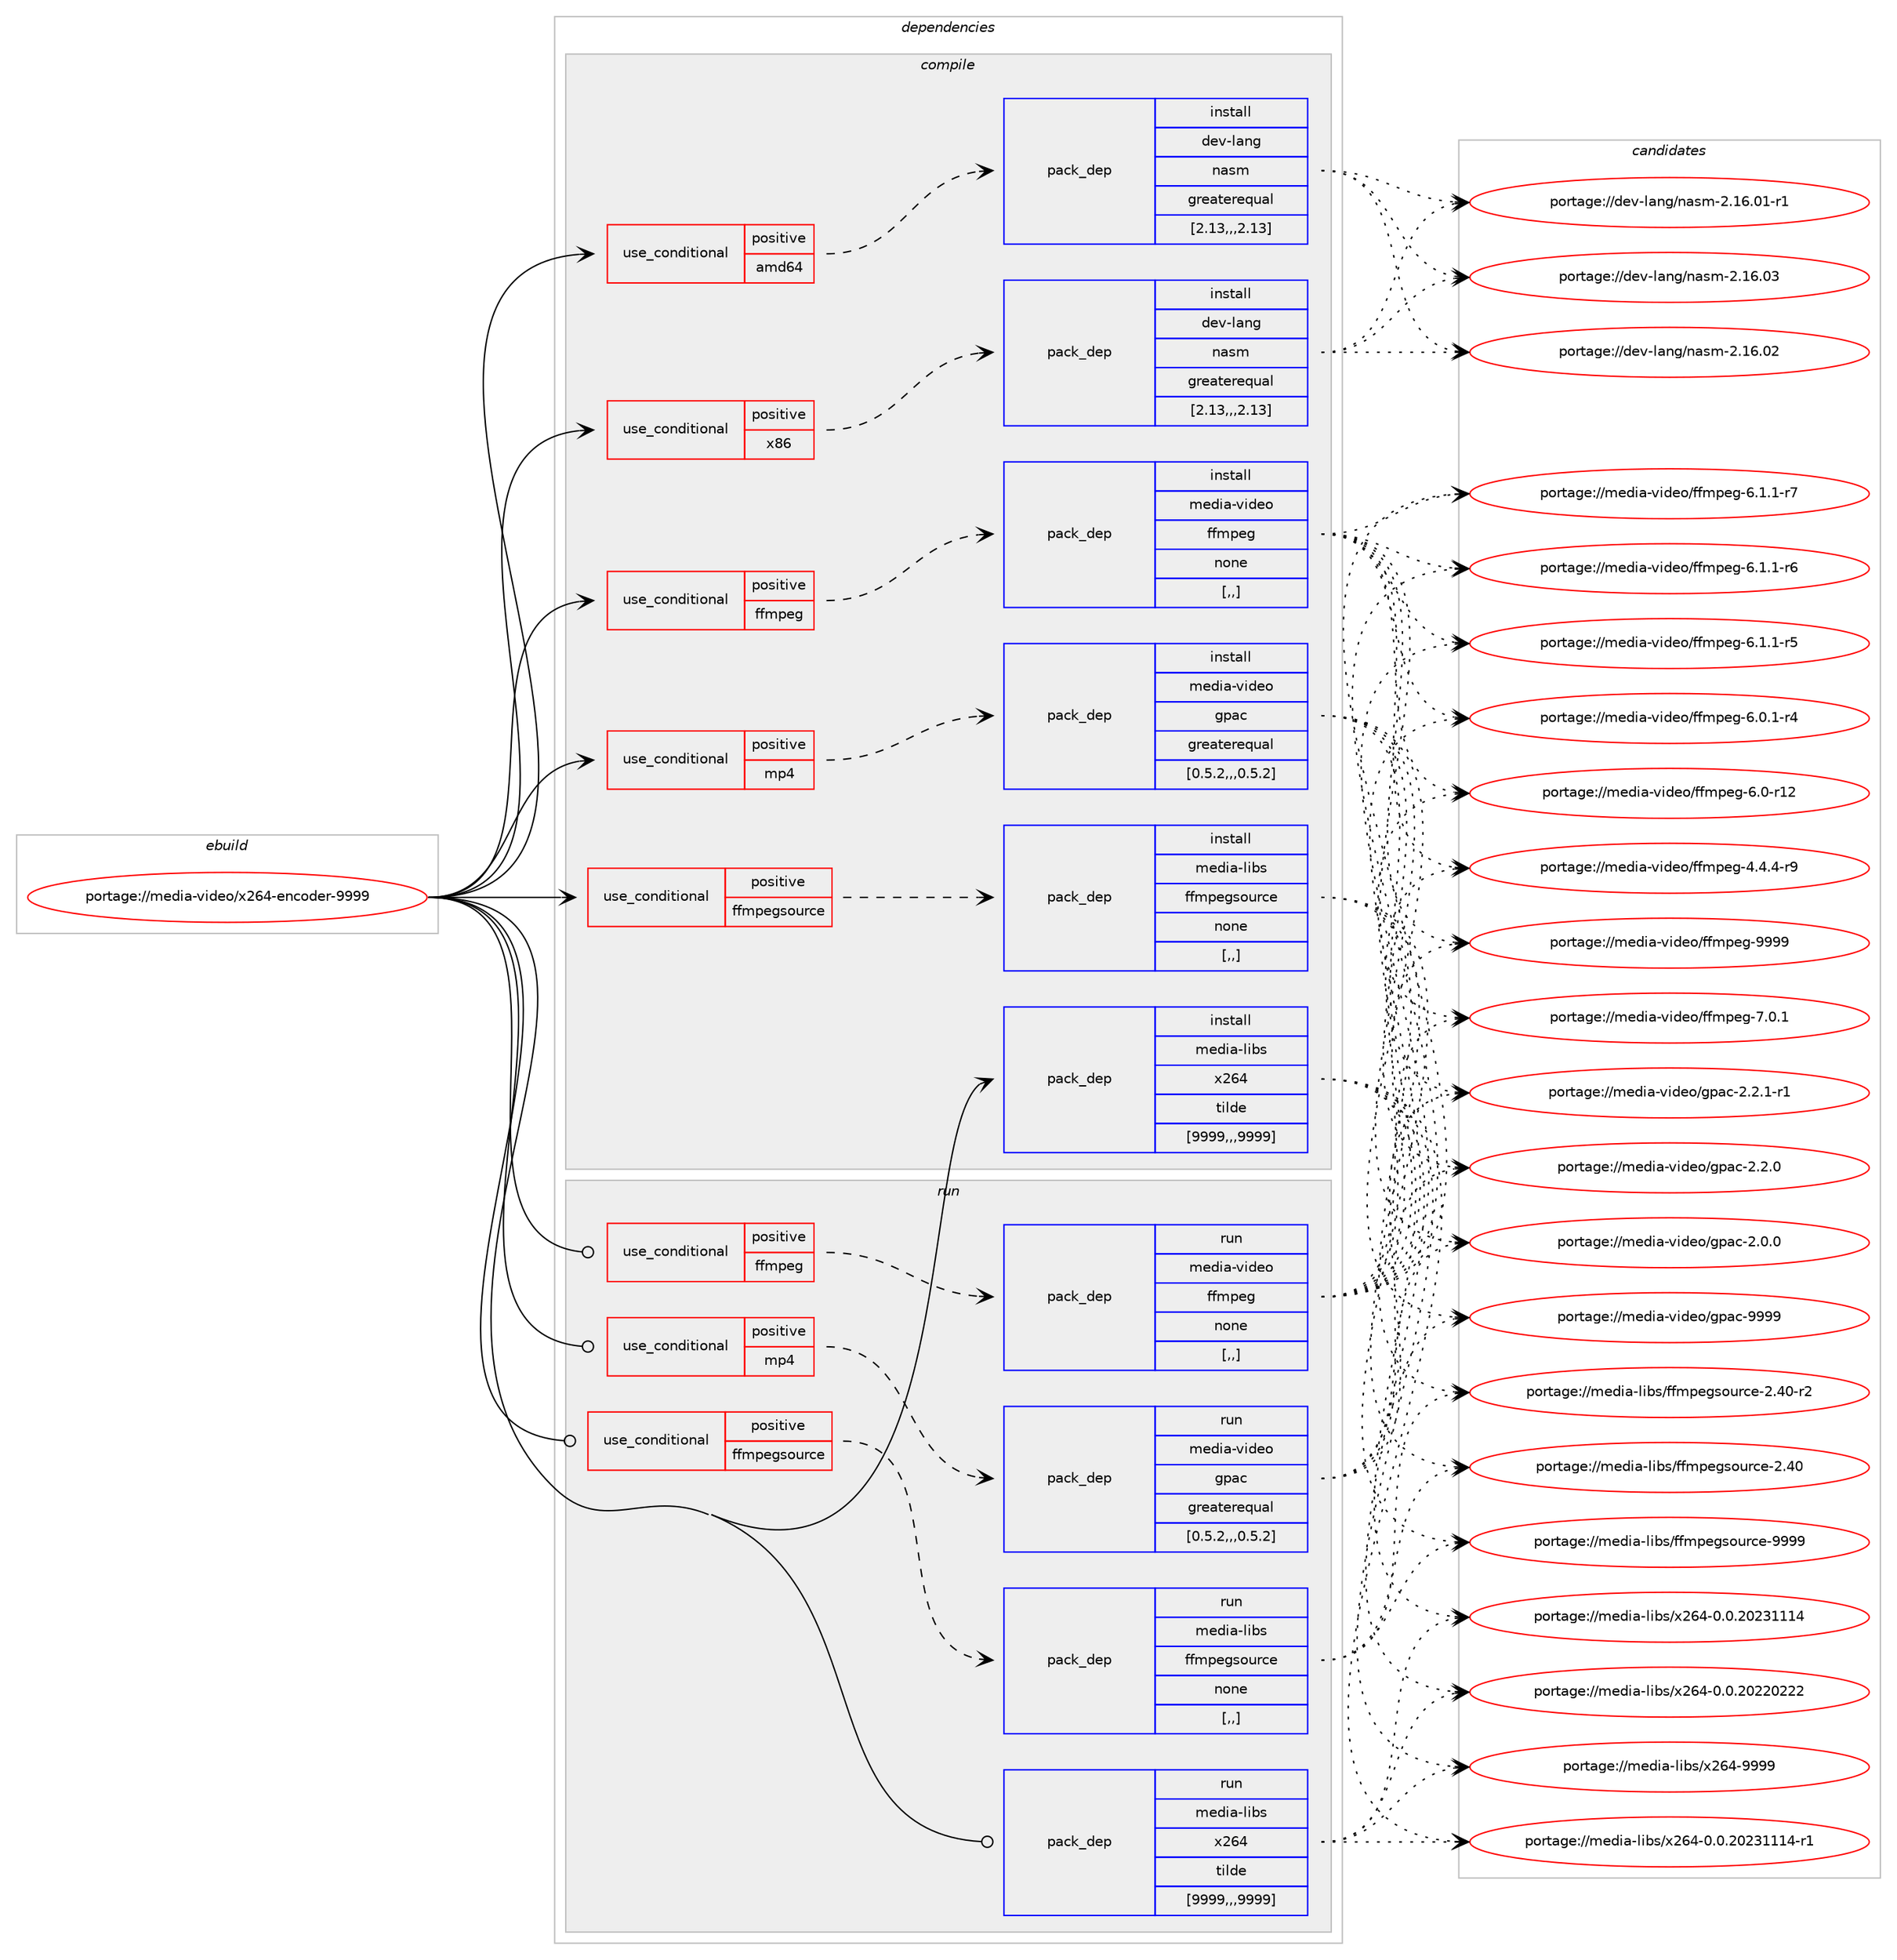 digraph prolog {

# *************
# Graph options
# *************

newrank=true;
concentrate=true;
compound=true;
graph [rankdir=LR,fontname=Helvetica,fontsize=10,ranksep=1.5];#, ranksep=2.5, nodesep=0.2];
edge  [arrowhead=vee];
node  [fontname=Helvetica,fontsize=10];

# **********
# The ebuild
# **********

subgraph cluster_leftcol {
color=gray;
label=<<i>ebuild</i>>;
id [label="portage://media-video/x264-encoder-9999", color=red, width=4, href="../media-video/x264-encoder-9999.svg"];
}

# ****************
# The dependencies
# ****************

subgraph cluster_midcol {
color=gray;
label=<<i>dependencies</i>>;
subgraph cluster_compile {
fillcolor="#eeeeee";
style=filled;
label=<<i>compile</i>>;
subgraph cond86439 {
dependency335431 [label=<<TABLE BORDER="0" CELLBORDER="1" CELLSPACING="0" CELLPADDING="4"><TR><TD ROWSPAN="3" CELLPADDING="10">use_conditional</TD></TR><TR><TD>positive</TD></TR><TR><TD>amd64</TD></TR></TABLE>>, shape=none, color=red];
subgraph pack246431 {
dependency335432 [label=<<TABLE BORDER="0" CELLBORDER="1" CELLSPACING="0" CELLPADDING="4" WIDTH="220"><TR><TD ROWSPAN="6" CELLPADDING="30">pack_dep</TD></TR><TR><TD WIDTH="110">install</TD></TR><TR><TD>dev-lang</TD></TR><TR><TD>nasm</TD></TR><TR><TD>greaterequal</TD></TR><TR><TD>[2.13,,,2.13]</TD></TR></TABLE>>, shape=none, color=blue];
}
dependency335431:e -> dependency335432:w [weight=20,style="dashed",arrowhead="vee"];
}
id:e -> dependency335431:w [weight=20,style="solid",arrowhead="vee"];
subgraph cond86440 {
dependency335433 [label=<<TABLE BORDER="0" CELLBORDER="1" CELLSPACING="0" CELLPADDING="4"><TR><TD ROWSPAN="3" CELLPADDING="10">use_conditional</TD></TR><TR><TD>positive</TD></TR><TR><TD>ffmpeg</TD></TR></TABLE>>, shape=none, color=red];
subgraph pack246432 {
dependency335434 [label=<<TABLE BORDER="0" CELLBORDER="1" CELLSPACING="0" CELLPADDING="4" WIDTH="220"><TR><TD ROWSPAN="6" CELLPADDING="30">pack_dep</TD></TR><TR><TD WIDTH="110">install</TD></TR><TR><TD>media-video</TD></TR><TR><TD>ffmpeg</TD></TR><TR><TD>none</TD></TR><TR><TD>[,,]</TD></TR></TABLE>>, shape=none, color=blue];
}
dependency335433:e -> dependency335434:w [weight=20,style="dashed",arrowhead="vee"];
}
id:e -> dependency335433:w [weight=20,style="solid",arrowhead="vee"];
subgraph cond86441 {
dependency335435 [label=<<TABLE BORDER="0" CELLBORDER="1" CELLSPACING="0" CELLPADDING="4"><TR><TD ROWSPAN="3" CELLPADDING="10">use_conditional</TD></TR><TR><TD>positive</TD></TR><TR><TD>ffmpegsource</TD></TR></TABLE>>, shape=none, color=red];
subgraph pack246433 {
dependency335436 [label=<<TABLE BORDER="0" CELLBORDER="1" CELLSPACING="0" CELLPADDING="4" WIDTH="220"><TR><TD ROWSPAN="6" CELLPADDING="30">pack_dep</TD></TR><TR><TD WIDTH="110">install</TD></TR><TR><TD>media-libs</TD></TR><TR><TD>ffmpegsource</TD></TR><TR><TD>none</TD></TR><TR><TD>[,,]</TD></TR></TABLE>>, shape=none, color=blue];
}
dependency335435:e -> dependency335436:w [weight=20,style="dashed",arrowhead="vee"];
}
id:e -> dependency335435:w [weight=20,style="solid",arrowhead="vee"];
subgraph cond86442 {
dependency335437 [label=<<TABLE BORDER="0" CELLBORDER="1" CELLSPACING="0" CELLPADDING="4"><TR><TD ROWSPAN="3" CELLPADDING="10">use_conditional</TD></TR><TR><TD>positive</TD></TR><TR><TD>mp4</TD></TR></TABLE>>, shape=none, color=red];
subgraph pack246434 {
dependency335438 [label=<<TABLE BORDER="0" CELLBORDER="1" CELLSPACING="0" CELLPADDING="4" WIDTH="220"><TR><TD ROWSPAN="6" CELLPADDING="30">pack_dep</TD></TR><TR><TD WIDTH="110">install</TD></TR><TR><TD>media-video</TD></TR><TR><TD>gpac</TD></TR><TR><TD>greaterequal</TD></TR><TR><TD>[0.5.2,,,0.5.2]</TD></TR></TABLE>>, shape=none, color=blue];
}
dependency335437:e -> dependency335438:w [weight=20,style="dashed",arrowhead="vee"];
}
id:e -> dependency335437:w [weight=20,style="solid",arrowhead="vee"];
subgraph cond86443 {
dependency335439 [label=<<TABLE BORDER="0" CELLBORDER="1" CELLSPACING="0" CELLPADDING="4"><TR><TD ROWSPAN="3" CELLPADDING="10">use_conditional</TD></TR><TR><TD>positive</TD></TR><TR><TD>x86</TD></TR></TABLE>>, shape=none, color=red];
subgraph pack246435 {
dependency335440 [label=<<TABLE BORDER="0" CELLBORDER="1" CELLSPACING="0" CELLPADDING="4" WIDTH="220"><TR><TD ROWSPAN="6" CELLPADDING="30">pack_dep</TD></TR><TR><TD WIDTH="110">install</TD></TR><TR><TD>dev-lang</TD></TR><TR><TD>nasm</TD></TR><TR><TD>greaterequal</TD></TR><TR><TD>[2.13,,,2.13]</TD></TR></TABLE>>, shape=none, color=blue];
}
dependency335439:e -> dependency335440:w [weight=20,style="dashed",arrowhead="vee"];
}
id:e -> dependency335439:w [weight=20,style="solid",arrowhead="vee"];
subgraph pack246436 {
dependency335441 [label=<<TABLE BORDER="0" CELLBORDER="1" CELLSPACING="0" CELLPADDING="4" WIDTH="220"><TR><TD ROWSPAN="6" CELLPADDING="30">pack_dep</TD></TR><TR><TD WIDTH="110">install</TD></TR><TR><TD>media-libs</TD></TR><TR><TD>x264</TD></TR><TR><TD>tilde</TD></TR><TR><TD>[9999,,,9999]</TD></TR></TABLE>>, shape=none, color=blue];
}
id:e -> dependency335441:w [weight=20,style="solid",arrowhead="vee"];
}
subgraph cluster_compileandrun {
fillcolor="#eeeeee";
style=filled;
label=<<i>compile and run</i>>;
}
subgraph cluster_run {
fillcolor="#eeeeee";
style=filled;
label=<<i>run</i>>;
subgraph cond86444 {
dependency335442 [label=<<TABLE BORDER="0" CELLBORDER="1" CELLSPACING="0" CELLPADDING="4"><TR><TD ROWSPAN="3" CELLPADDING="10">use_conditional</TD></TR><TR><TD>positive</TD></TR><TR><TD>ffmpeg</TD></TR></TABLE>>, shape=none, color=red];
subgraph pack246437 {
dependency335443 [label=<<TABLE BORDER="0" CELLBORDER="1" CELLSPACING="0" CELLPADDING="4" WIDTH="220"><TR><TD ROWSPAN="6" CELLPADDING="30">pack_dep</TD></TR><TR><TD WIDTH="110">run</TD></TR><TR><TD>media-video</TD></TR><TR><TD>ffmpeg</TD></TR><TR><TD>none</TD></TR><TR><TD>[,,]</TD></TR></TABLE>>, shape=none, color=blue];
}
dependency335442:e -> dependency335443:w [weight=20,style="dashed",arrowhead="vee"];
}
id:e -> dependency335442:w [weight=20,style="solid",arrowhead="odot"];
subgraph cond86445 {
dependency335444 [label=<<TABLE BORDER="0" CELLBORDER="1" CELLSPACING="0" CELLPADDING="4"><TR><TD ROWSPAN="3" CELLPADDING="10">use_conditional</TD></TR><TR><TD>positive</TD></TR><TR><TD>ffmpegsource</TD></TR></TABLE>>, shape=none, color=red];
subgraph pack246438 {
dependency335445 [label=<<TABLE BORDER="0" CELLBORDER="1" CELLSPACING="0" CELLPADDING="4" WIDTH="220"><TR><TD ROWSPAN="6" CELLPADDING="30">pack_dep</TD></TR><TR><TD WIDTH="110">run</TD></TR><TR><TD>media-libs</TD></TR><TR><TD>ffmpegsource</TD></TR><TR><TD>none</TD></TR><TR><TD>[,,]</TD></TR></TABLE>>, shape=none, color=blue];
}
dependency335444:e -> dependency335445:w [weight=20,style="dashed",arrowhead="vee"];
}
id:e -> dependency335444:w [weight=20,style="solid",arrowhead="odot"];
subgraph cond86446 {
dependency335446 [label=<<TABLE BORDER="0" CELLBORDER="1" CELLSPACING="0" CELLPADDING="4"><TR><TD ROWSPAN="3" CELLPADDING="10">use_conditional</TD></TR><TR><TD>positive</TD></TR><TR><TD>mp4</TD></TR></TABLE>>, shape=none, color=red];
subgraph pack246439 {
dependency335447 [label=<<TABLE BORDER="0" CELLBORDER="1" CELLSPACING="0" CELLPADDING="4" WIDTH="220"><TR><TD ROWSPAN="6" CELLPADDING="30">pack_dep</TD></TR><TR><TD WIDTH="110">run</TD></TR><TR><TD>media-video</TD></TR><TR><TD>gpac</TD></TR><TR><TD>greaterequal</TD></TR><TR><TD>[0.5.2,,,0.5.2]</TD></TR></TABLE>>, shape=none, color=blue];
}
dependency335446:e -> dependency335447:w [weight=20,style="dashed",arrowhead="vee"];
}
id:e -> dependency335446:w [weight=20,style="solid",arrowhead="odot"];
subgraph pack246440 {
dependency335448 [label=<<TABLE BORDER="0" CELLBORDER="1" CELLSPACING="0" CELLPADDING="4" WIDTH="220"><TR><TD ROWSPAN="6" CELLPADDING="30">pack_dep</TD></TR><TR><TD WIDTH="110">run</TD></TR><TR><TD>media-libs</TD></TR><TR><TD>x264</TD></TR><TR><TD>tilde</TD></TR><TR><TD>[9999,,,9999]</TD></TR></TABLE>>, shape=none, color=blue];
}
id:e -> dependency335448:w [weight=20,style="solid",arrowhead="odot"];
}
}

# **************
# The candidates
# **************

subgraph cluster_choices {
rank=same;
color=gray;
label=<<i>candidates</i>>;

subgraph choice246431 {
color=black;
nodesep=1;
choice100101118451089711010347110971151094550464954464851 [label="portage://dev-lang/nasm-2.16.03", color=red, width=4,href="../dev-lang/nasm-2.16.03.svg"];
choice100101118451089711010347110971151094550464954464850 [label="portage://dev-lang/nasm-2.16.02", color=red, width=4,href="../dev-lang/nasm-2.16.02.svg"];
choice1001011184510897110103471109711510945504649544648494511449 [label="portage://dev-lang/nasm-2.16.01-r1", color=red, width=4,href="../dev-lang/nasm-2.16.01-r1.svg"];
dependency335432:e -> choice100101118451089711010347110971151094550464954464851:w [style=dotted,weight="100"];
dependency335432:e -> choice100101118451089711010347110971151094550464954464850:w [style=dotted,weight="100"];
dependency335432:e -> choice1001011184510897110103471109711510945504649544648494511449:w [style=dotted,weight="100"];
}
subgraph choice246432 {
color=black;
nodesep=1;
choice1091011001059745118105100101111471021021091121011034557575757 [label="portage://media-video/ffmpeg-9999", color=red, width=4,href="../media-video/ffmpeg-9999.svg"];
choice109101100105974511810510010111147102102109112101103455546484649 [label="portage://media-video/ffmpeg-7.0.1", color=red, width=4,href="../media-video/ffmpeg-7.0.1.svg"];
choice1091011001059745118105100101111471021021091121011034554464946494511455 [label="portage://media-video/ffmpeg-6.1.1-r7", color=red, width=4,href="../media-video/ffmpeg-6.1.1-r7.svg"];
choice1091011001059745118105100101111471021021091121011034554464946494511454 [label="portage://media-video/ffmpeg-6.1.1-r6", color=red, width=4,href="../media-video/ffmpeg-6.1.1-r6.svg"];
choice1091011001059745118105100101111471021021091121011034554464946494511453 [label="portage://media-video/ffmpeg-6.1.1-r5", color=red, width=4,href="../media-video/ffmpeg-6.1.1-r5.svg"];
choice1091011001059745118105100101111471021021091121011034554464846494511452 [label="portage://media-video/ffmpeg-6.0.1-r4", color=red, width=4,href="../media-video/ffmpeg-6.0.1-r4.svg"];
choice10910110010597451181051001011114710210210911210110345544648451144950 [label="portage://media-video/ffmpeg-6.0-r12", color=red, width=4,href="../media-video/ffmpeg-6.0-r12.svg"];
choice1091011001059745118105100101111471021021091121011034552465246524511457 [label="portage://media-video/ffmpeg-4.4.4-r9", color=red, width=4,href="../media-video/ffmpeg-4.4.4-r9.svg"];
dependency335434:e -> choice1091011001059745118105100101111471021021091121011034557575757:w [style=dotted,weight="100"];
dependency335434:e -> choice109101100105974511810510010111147102102109112101103455546484649:w [style=dotted,weight="100"];
dependency335434:e -> choice1091011001059745118105100101111471021021091121011034554464946494511455:w [style=dotted,weight="100"];
dependency335434:e -> choice1091011001059745118105100101111471021021091121011034554464946494511454:w [style=dotted,weight="100"];
dependency335434:e -> choice1091011001059745118105100101111471021021091121011034554464946494511453:w [style=dotted,weight="100"];
dependency335434:e -> choice1091011001059745118105100101111471021021091121011034554464846494511452:w [style=dotted,weight="100"];
dependency335434:e -> choice10910110010597451181051001011114710210210911210110345544648451144950:w [style=dotted,weight="100"];
dependency335434:e -> choice1091011001059745118105100101111471021021091121011034552465246524511457:w [style=dotted,weight="100"];
}
subgraph choice246433 {
color=black;
nodesep=1;
choice10910110010597451081059811547102102109112101103115111117114991014557575757 [label="portage://media-libs/ffmpegsource-9999", color=red, width=4,href="../media-libs/ffmpegsource-9999.svg"];
choice109101100105974510810598115471021021091121011031151111171149910145504652484511450 [label="portage://media-libs/ffmpegsource-2.40-r2", color=red, width=4,href="../media-libs/ffmpegsource-2.40-r2.svg"];
choice10910110010597451081059811547102102109112101103115111117114991014550465248 [label="portage://media-libs/ffmpegsource-2.40", color=red, width=4,href="../media-libs/ffmpegsource-2.40.svg"];
dependency335436:e -> choice10910110010597451081059811547102102109112101103115111117114991014557575757:w [style=dotted,weight="100"];
dependency335436:e -> choice109101100105974510810598115471021021091121011031151111171149910145504652484511450:w [style=dotted,weight="100"];
dependency335436:e -> choice10910110010597451081059811547102102109112101103115111117114991014550465248:w [style=dotted,weight="100"];
}
subgraph choice246434 {
color=black;
nodesep=1;
choice10910110010597451181051001011114710311297994557575757 [label="portage://media-video/gpac-9999", color=red, width=4,href="../media-video/gpac-9999.svg"];
choice10910110010597451181051001011114710311297994550465046494511449 [label="portage://media-video/gpac-2.2.1-r1", color=red, width=4,href="../media-video/gpac-2.2.1-r1.svg"];
choice1091011001059745118105100101111471031129799455046504648 [label="portage://media-video/gpac-2.2.0", color=red, width=4,href="../media-video/gpac-2.2.0.svg"];
choice1091011001059745118105100101111471031129799455046484648 [label="portage://media-video/gpac-2.0.0", color=red, width=4,href="../media-video/gpac-2.0.0.svg"];
dependency335438:e -> choice10910110010597451181051001011114710311297994557575757:w [style=dotted,weight="100"];
dependency335438:e -> choice10910110010597451181051001011114710311297994550465046494511449:w [style=dotted,weight="100"];
dependency335438:e -> choice1091011001059745118105100101111471031129799455046504648:w [style=dotted,weight="100"];
dependency335438:e -> choice1091011001059745118105100101111471031129799455046484648:w [style=dotted,weight="100"];
}
subgraph choice246435 {
color=black;
nodesep=1;
choice100101118451089711010347110971151094550464954464851 [label="portage://dev-lang/nasm-2.16.03", color=red, width=4,href="../dev-lang/nasm-2.16.03.svg"];
choice100101118451089711010347110971151094550464954464850 [label="portage://dev-lang/nasm-2.16.02", color=red, width=4,href="../dev-lang/nasm-2.16.02.svg"];
choice1001011184510897110103471109711510945504649544648494511449 [label="portage://dev-lang/nasm-2.16.01-r1", color=red, width=4,href="../dev-lang/nasm-2.16.01-r1.svg"];
dependency335440:e -> choice100101118451089711010347110971151094550464954464851:w [style=dotted,weight="100"];
dependency335440:e -> choice100101118451089711010347110971151094550464954464850:w [style=dotted,weight="100"];
dependency335440:e -> choice1001011184510897110103471109711510945504649544648494511449:w [style=dotted,weight="100"];
}
subgraph choice246436 {
color=black;
nodesep=1;
choice109101100105974510810598115471205054524557575757 [label="portage://media-libs/x264-9999", color=red, width=4,href="../media-libs/x264-9999.svg"];
choice10910110010597451081059811547120505452454846484650485051494949524511449 [label="portage://media-libs/x264-0.0.20231114-r1", color=red, width=4,href="../media-libs/x264-0.0.20231114-r1.svg"];
choice1091011001059745108105981154712050545245484648465048505149494952 [label="portage://media-libs/x264-0.0.20231114", color=red, width=4,href="../media-libs/x264-0.0.20231114.svg"];
choice1091011001059745108105981154712050545245484648465048505048505050 [label="portage://media-libs/x264-0.0.20220222", color=red, width=4,href="../media-libs/x264-0.0.20220222.svg"];
dependency335441:e -> choice109101100105974510810598115471205054524557575757:w [style=dotted,weight="100"];
dependency335441:e -> choice10910110010597451081059811547120505452454846484650485051494949524511449:w [style=dotted,weight="100"];
dependency335441:e -> choice1091011001059745108105981154712050545245484648465048505149494952:w [style=dotted,weight="100"];
dependency335441:e -> choice1091011001059745108105981154712050545245484648465048505048505050:w [style=dotted,weight="100"];
}
subgraph choice246437 {
color=black;
nodesep=1;
choice1091011001059745118105100101111471021021091121011034557575757 [label="portage://media-video/ffmpeg-9999", color=red, width=4,href="../media-video/ffmpeg-9999.svg"];
choice109101100105974511810510010111147102102109112101103455546484649 [label="portage://media-video/ffmpeg-7.0.1", color=red, width=4,href="../media-video/ffmpeg-7.0.1.svg"];
choice1091011001059745118105100101111471021021091121011034554464946494511455 [label="portage://media-video/ffmpeg-6.1.1-r7", color=red, width=4,href="../media-video/ffmpeg-6.1.1-r7.svg"];
choice1091011001059745118105100101111471021021091121011034554464946494511454 [label="portage://media-video/ffmpeg-6.1.1-r6", color=red, width=4,href="../media-video/ffmpeg-6.1.1-r6.svg"];
choice1091011001059745118105100101111471021021091121011034554464946494511453 [label="portage://media-video/ffmpeg-6.1.1-r5", color=red, width=4,href="../media-video/ffmpeg-6.1.1-r5.svg"];
choice1091011001059745118105100101111471021021091121011034554464846494511452 [label="portage://media-video/ffmpeg-6.0.1-r4", color=red, width=4,href="../media-video/ffmpeg-6.0.1-r4.svg"];
choice10910110010597451181051001011114710210210911210110345544648451144950 [label="portage://media-video/ffmpeg-6.0-r12", color=red, width=4,href="../media-video/ffmpeg-6.0-r12.svg"];
choice1091011001059745118105100101111471021021091121011034552465246524511457 [label="portage://media-video/ffmpeg-4.4.4-r9", color=red, width=4,href="../media-video/ffmpeg-4.4.4-r9.svg"];
dependency335443:e -> choice1091011001059745118105100101111471021021091121011034557575757:w [style=dotted,weight="100"];
dependency335443:e -> choice109101100105974511810510010111147102102109112101103455546484649:w [style=dotted,weight="100"];
dependency335443:e -> choice1091011001059745118105100101111471021021091121011034554464946494511455:w [style=dotted,weight="100"];
dependency335443:e -> choice1091011001059745118105100101111471021021091121011034554464946494511454:w [style=dotted,weight="100"];
dependency335443:e -> choice1091011001059745118105100101111471021021091121011034554464946494511453:w [style=dotted,weight="100"];
dependency335443:e -> choice1091011001059745118105100101111471021021091121011034554464846494511452:w [style=dotted,weight="100"];
dependency335443:e -> choice10910110010597451181051001011114710210210911210110345544648451144950:w [style=dotted,weight="100"];
dependency335443:e -> choice1091011001059745118105100101111471021021091121011034552465246524511457:w [style=dotted,weight="100"];
}
subgraph choice246438 {
color=black;
nodesep=1;
choice10910110010597451081059811547102102109112101103115111117114991014557575757 [label="portage://media-libs/ffmpegsource-9999", color=red, width=4,href="../media-libs/ffmpegsource-9999.svg"];
choice109101100105974510810598115471021021091121011031151111171149910145504652484511450 [label="portage://media-libs/ffmpegsource-2.40-r2", color=red, width=4,href="../media-libs/ffmpegsource-2.40-r2.svg"];
choice10910110010597451081059811547102102109112101103115111117114991014550465248 [label="portage://media-libs/ffmpegsource-2.40", color=red, width=4,href="../media-libs/ffmpegsource-2.40.svg"];
dependency335445:e -> choice10910110010597451081059811547102102109112101103115111117114991014557575757:w [style=dotted,weight="100"];
dependency335445:e -> choice109101100105974510810598115471021021091121011031151111171149910145504652484511450:w [style=dotted,weight="100"];
dependency335445:e -> choice10910110010597451081059811547102102109112101103115111117114991014550465248:w [style=dotted,weight="100"];
}
subgraph choice246439 {
color=black;
nodesep=1;
choice10910110010597451181051001011114710311297994557575757 [label="portage://media-video/gpac-9999", color=red, width=4,href="../media-video/gpac-9999.svg"];
choice10910110010597451181051001011114710311297994550465046494511449 [label="portage://media-video/gpac-2.2.1-r1", color=red, width=4,href="../media-video/gpac-2.2.1-r1.svg"];
choice1091011001059745118105100101111471031129799455046504648 [label="portage://media-video/gpac-2.2.0", color=red, width=4,href="../media-video/gpac-2.2.0.svg"];
choice1091011001059745118105100101111471031129799455046484648 [label="portage://media-video/gpac-2.0.0", color=red, width=4,href="../media-video/gpac-2.0.0.svg"];
dependency335447:e -> choice10910110010597451181051001011114710311297994557575757:w [style=dotted,weight="100"];
dependency335447:e -> choice10910110010597451181051001011114710311297994550465046494511449:w [style=dotted,weight="100"];
dependency335447:e -> choice1091011001059745118105100101111471031129799455046504648:w [style=dotted,weight="100"];
dependency335447:e -> choice1091011001059745118105100101111471031129799455046484648:w [style=dotted,weight="100"];
}
subgraph choice246440 {
color=black;
nodesep=1;
choice109101100105974510810598115471205054524557575757 [label="portage://media-libs/x264-9999", color=red, width=4,href="../media-libs/x264-9999.svg"];
choice10910110010597451081059811547120505452454846484650485051494949524511449 [label="portage://media-libs/x264-0.0.20231114-r1", color=red, width=4,href="../media-libs/x264-0.0.20231114-r1.svg"];
choice1091011001059745108105981154712050545245484648465048505149494952 [label="portage://media-libs/x264-0.0.20231114", color=red, width=4,href="../media-libs/x264-0.0.20231114.svg"];
choice1091011001059745108105981154712050545245484648465048505048505050 [label="portage://media-libs/x264-0.0.20220222", color=red, width=4,href="../media-libs/x264-0.0.20220222.svg"];
dependency335448:e -> choice109101100105974510810598115471205054524557575757:w [style=dotted,weight="100"];
dependency335448:e -> choice10910110010597451081059811547120505452454846484650485051494949524511449:w [style=dotted,weight="100"];
dependency335448:e -> choice1091011001059745108105981154712050545245484648465048505149494952:w [style=dotted,weight="100"];
dependency335448:e -> choice1091011001059745108105981154712050545245484648465048505048505050:w [style=dotted,weight="100"];
}
}

}
